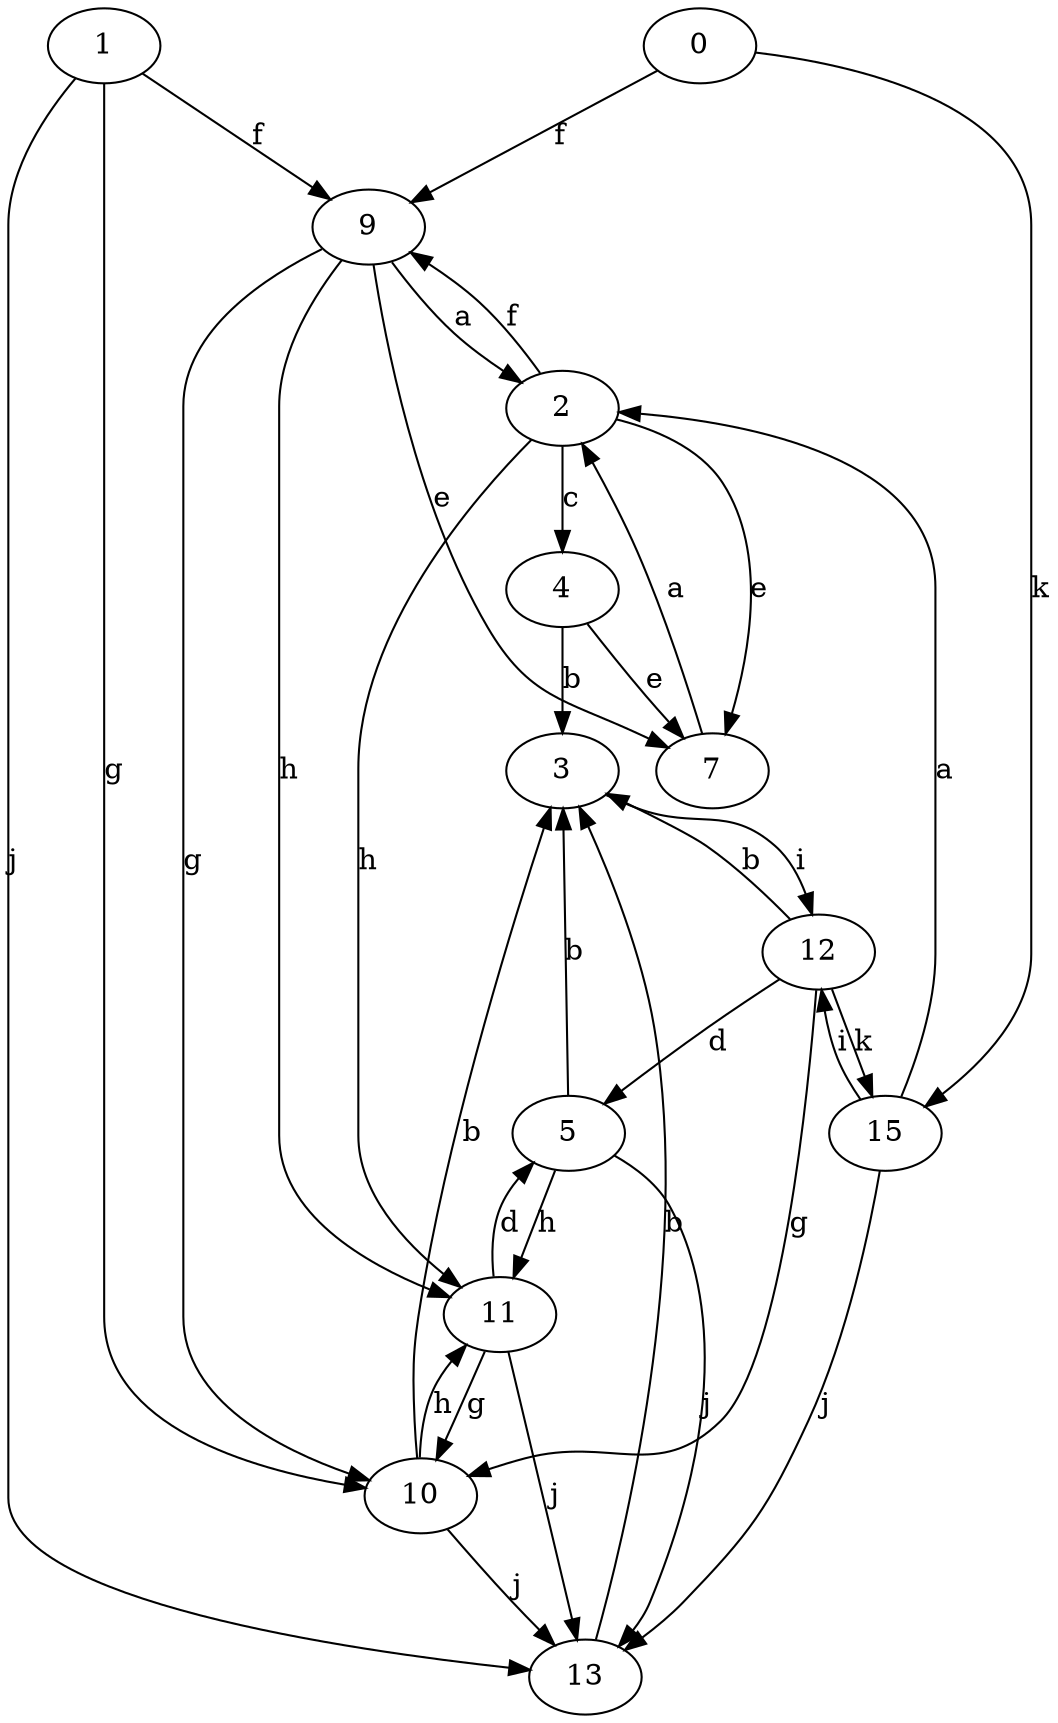 strict digraph  {
1;
0;
2;
3;
4;
5;
7;
9;
10;
11;
12;
13;
15;
1 -> 9  [label=f];
1 -> 10  [label=g];
1 -> 13  [label=j];
0 -> 9  [label=f];
0 -> 15  [label=k];
2 -> 4  [label=c];
2 -> 7  [label=e];
2 -> 9  [label=f];
2 -> 11  [label=h];
3 -> 12  [label=i];
4 -> 3  [label=b];
4 -> 7  [label=e];
5 -> 3  [label=b];
5 -> 11  [label=h];
5 -> 13  [label=j];
7 -> 2  [label=a];
9 -> 2  [label=a];
9 -> 7  [label=e];
9 -> 10  [label=g];
9 -> 11  [label=h];
10 -> 3  [label=b];
10 -> 11  [label=h];
10 -> 13  [label=j];
11 -> 5  [label=d];
11 -> 10  [label=g];
11 -> 13  [label=j];
12 -> 3  [label=b];
12 -> 5  [label=d];
12 -> 10  [label=g];
12 -> 15  [label=k];
13 -> 3  [label=b];
15 -> 2  [label=a];
15 -> 12  [label=i];
15 -> 13  [label=j];
}
